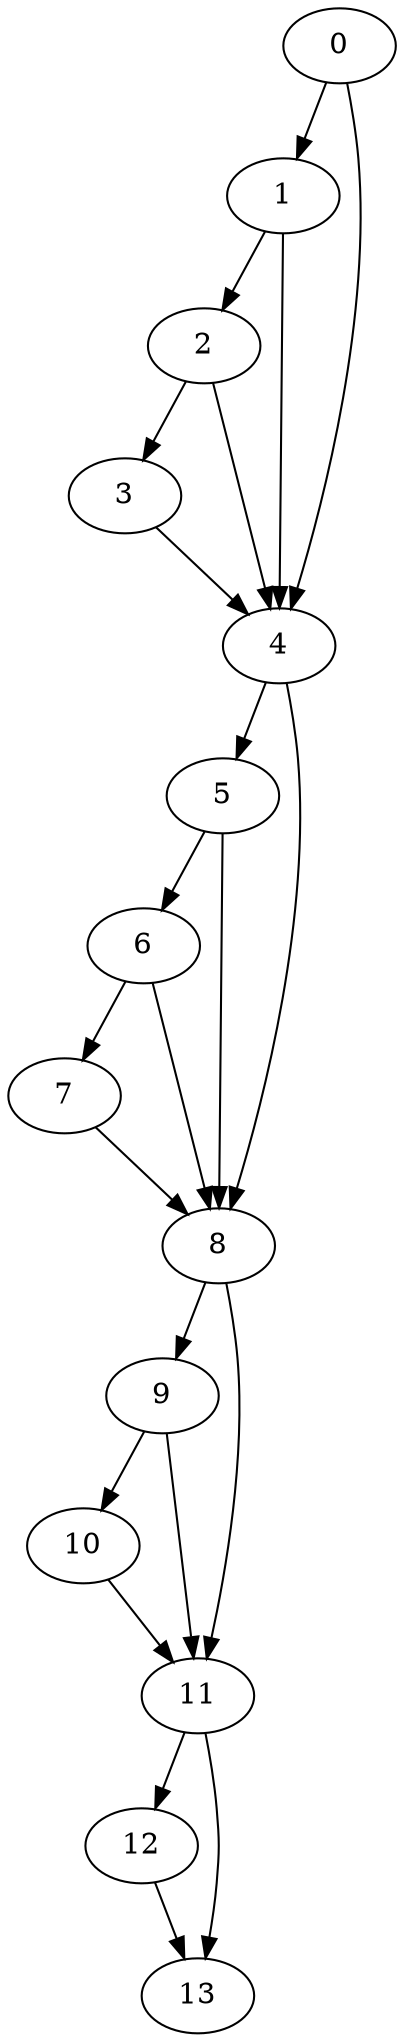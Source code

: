 digraph {
	0
	1
	2
	3
	4
	5
	6
	7
	8
	9
	10
	11
	12
	13
	2 -> 3
	0 -> 4
	1 -> 4
	2 -> 4
	3 -> 4
	8 -> 9
	0 -> 1
	6 -> 7
	9 -> 10
	1 -> 2
	4 -> 5
	5 -> 6
	6 -> 8
	7 -> 8
	4 -> 8
	5 -> 8
	11 -> 12
	12 -> 13
	11 -> 13
	10 -> 11
	8 -> 11
	9 -> 11
}

